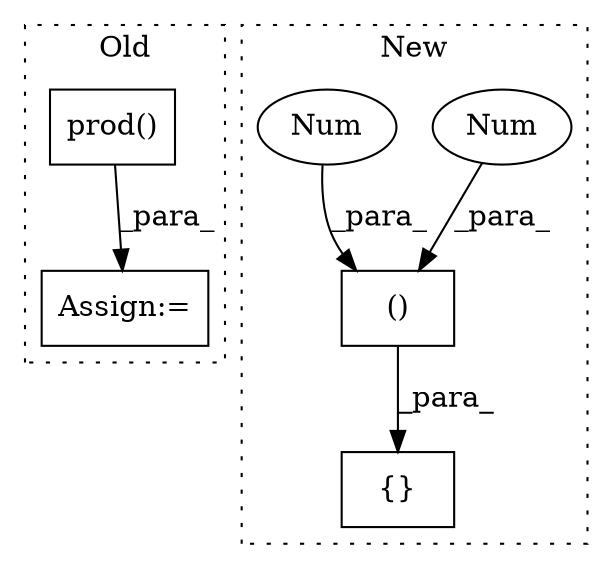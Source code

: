 digraph G {
subgraph cluster0 {
1 [label="prod()" a="75" s="2317,2332" l="10,1" shape="box"];
6 [label="Assign:=" a="68" s="2314" l="3" shape="box"];
label = "Old";
style="dotted";
}
subgraph cluster1 {
2 [label="{}" a="59" s="2524,2533" l="1,0" shape="box"];
3 [label="()" a="54" s="2437" l="4" shape="box"];
4 [label="Num" a="76" s="2439" l="2" shape="ellipse"];
5 [label="Num" a="76" s="2435" l="2" shape="ellipse"];
label = "New";
style="dotted";
}
1 -> 6 [label="_para_"];
3 -> 2 [label="_para_"];
4 -> 3 [label="_para_"];
5 -> 3 [label="_para_"];
}